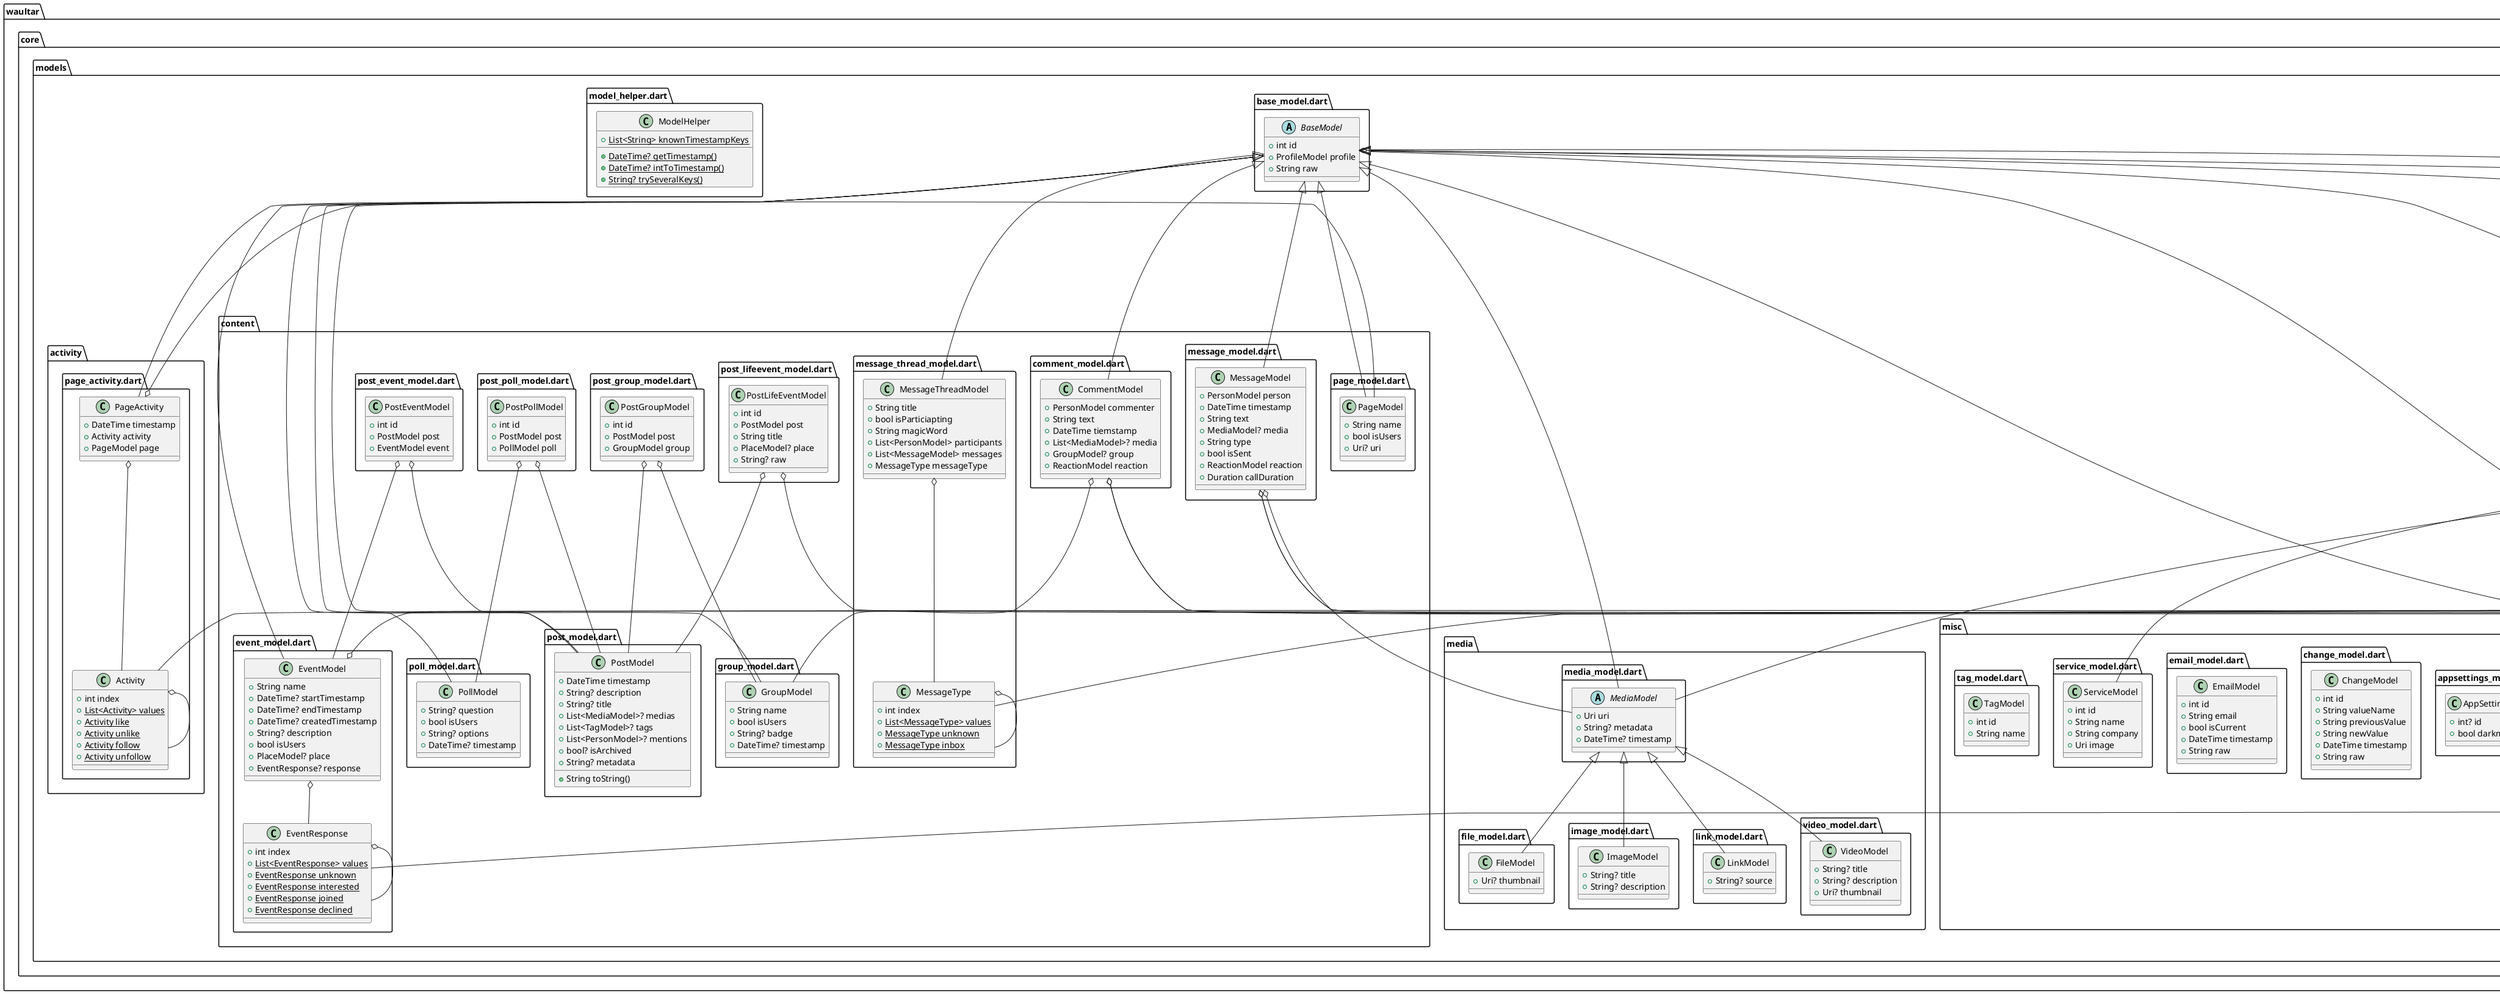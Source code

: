 @startuml
set namespaceSeparator ::

class "waultar::core::models::activity::page_activity.dart::PageActivity" {
  +DateTime timestamp
  +Activity activity
  +PageModel page
}

"waultar::core::models::activity::page_activity.dart::PageActivity" o-- "waultar::core::models::activity::page_activity.dart::Activity"
"waultar::core::models::activity::page_activity.dart::PageActivity" o-- "waultar::core::models::content::page_model.dart::PageModel"
"waultar::core::models::base_model.dart::BaseModel" <|-- "waultar::core::models::activity::page_activity.dart::PageActivity"

class "waultar::core::models::activity::page_activity.dart::Activity" {
  +int index
  {static} +List<Activity> values
  {static} +Activity like
  {static} +Activity unlike
  {static} +Activity follow
  {static} +Activity unfollow
}

"waultar::core::models::activity::page_activity.dart::Activity" o-- "waultar::core::models::activity::page_activity.dart::Activity"
"dart::core::Enum" <|-- "waultar::core::models::activity::page_activity.dart::Activity"

abstract class "waultar::core::models::base_model.dart::BaseModel" {
  +int id
  +ProfileModel profile
  +String raw
}

"waultar::core::models::base_model.dart::BaseModel" o-- "waultar::core::models::profile::profile_model.dart::ProfileModel"

class "waultar::core::models::content::comment_model.dart::CommentModel" {
  +PersonModel commenter
  +String text
  +DateTime tiemstamp
  +List<MediaModel>? media
  +GroupModel? group
  +ReactionModel reaction
}

"waultar::core::models::content::comment_model.dart::CommentModel" o-- "waultar::core::models::misc::person_model.dart::PersonModel"
"waultar::core::models::content::comment_model.dart::CommentModel" o-- "waultar::core::models::content::group_model.dart::GroupModel"
"waultar::core::models::content::comment_model.dart::CommentModel" o-- "waultar::core::models::misc::reaction_model.dart::ReactionModel"
"waultar::core::models::base_model.dart::BaseModel" <|-- "waultar::core::models::content::comment_model.dart::CommentModel"

class "waultar::core::models::content::event_model.dart::EventModel" {
  +String name
  +DateTime? startTimestamp
  +DateTime? endTimestamp
  +DateTime? createdTimestamp
  +String? description
  +bool isUsers
  +PlaceModel? place
  +EventResponse? response
}

"waultar::core::models::content::event_model.dart::EventModel" o-- "waultar::core::models::misc::place_model.dart::PlaceModel"
"waultar::core::models::content::event_model.dart::EventModel" o-- "waultar::core::models::content::event_model.dart::EventResponse"
"waultar::core::models::base_model.dart::BaseModel" <|-- "waultar::core::models::content::event_model.dart::EventModel"

class "waultar::core::models::content::event_model.dart::EventResponse" {
  +int index
  {static} +List<EventResponse> values
  {static} +EventResponse unknown
  {static} +EventResponse interested
  {static} +EventResponse joined
  {static} +EventResponse declined
}

"waultar::core::models::content::event_model.dart::EventResponse" o-- "waultar::core::models::content::event_model.dart::EventResponse"
"dart::core::Enum" <|-- "waultar::core::models::content::event_model.dart::EventResponse"

class "waultar::core::models::content::group_model.dart::GroupModel" {
  +String name
  +bool isUsers
  +String? badge
  +DateTime? timestamp
}

"waultar::core::models::base_model.dart::BaseModel" <|-- "waultar::core::models::content::group_model.dart::GroupModel"

class "waultar::core::models::content::message_model.dart::MessageModel" {
  +PersonModel person
  +DateTime timestamp
  +String text
  +MediaModel? media
  +String type
  +bool isSent
  +ReactionModel reaction
  +Duration callDuration
}

"waultar::core::models::content::message_model.dart::MessageModel" o-- "waultar::core::models::misc::person_model.dart::PersonModel"
"waultar::core::models::content::message_model.dart::MessageModel" o-- "waultar::core::models::media::media_model.dart::MediaModel"
"waultar::core::models::content::message_model.dart::MessageModel" o-- "waultar::core::models::misc::reaction_model.dart::ReactionModel"
"waultar::core::models::base_model.dart::BaseModel" <|-- "waultar::core::models::content::message_model.dart::MessageModel"

class "waultar::core::models::content::message_thread_model.dart::MessageThreadModel" {
  +String title
  +bool isParticiapting
  +String magicWord
  +List<PersonModel> participants
  +List<MessageModel> messages
  +MessageType messageType
}

"waultar::core::models::content::message_thread_model.dart::MessageThreadModel" o-- "waultar::core::models::content::message_thread_model.dart::MessageType"
"waultar::core::models::base_model.dart::BaseModel" <|-- "waultar::core::models::content::message_thread_model.dart::MessageThreadModel"

class "waultar::core::models::content::message_thread_model.dart::MessageType" {
  +int index
  {static} +List<MessageType> values
  {static} +MessageType unknown
  {static} +MessageType inbox
}

"waultar::core::models::content::message_thread_model.dart::MessageType" o-- "waultar::core::models::content::message_thread_model.dart::MessageType"
"dart::core::Enum" <|-- "waultar::core::models::content::message_thread_model.dart::MessageType"

class "waultar::core::models::content::page_model.dart::PageModel" {
  +String name
  +bool isUsers
  +Uri? uri
}

"waultar::core::models::base_model.dart::BaseModel" <|-- "waultar::core::models::content::page_model.dart::PageModel"

class "waultar::core::models::content::poll_model.dart::PollModel" {
  +String? question
  +bool isUsers
  +String? options
  +DateTime? timestamp
}

"waultar::core::models::base_model.dart::BaseModel" <|-- "waultar::core::models::content::poll_model.dart::PollModel"

class "waultar::core::models::content::post_event_model.dart::PostEventModel" {
  +int id
  +PostModel post
  +EventModel event
}

"waultar::core::models::content::post_event_model.dart::PostEventModel" o-- "waultar::core::models::content::post_model.dart::PostModel"
"waultar::core::models::content::post_event_model.dart::PostEventModel" o-- "waultar::core::models::content::event_model.dart::EventModel"

class "waultar::core::models::content::post_group_model.dart::PostGroupModel" {
  +int id
  +PostModel post
  +GroupModel group
}

"waultar::core::models::content::post_group_model.dart::PostGroupModel" o-- "waultar::core::models::content::post_model.dart::PostModel"
"waultar::core::models::content::post_group_model.dart::PostGroupModel" o-- "waultar::core::models::content::group_model.dart::GroupModel"

class "waultar::core::models::content::post_lifeevent_model.dart::PostLifeEventModel" {
  +int id
  +PostModel post
  +String title
  +PlaceModel? place
  +String? raw
}

"waultar::core::models::content::post_lifeevent_model.dart::PostLifeEventModel" o-- "waultar::core::models::content::post_model.dart::PostModel"
"waultar::core::models::content::post_lifeevent_model.dart::PostLifeEventModel" o-- "waultar::core::models::misc::place_model.dart::PlaceModel"

class "waultar::core::models::content::post_model.dart::PostModel" {
  +DateTime timestamp
  +String? description
  +String? title
  +List<MediaModel>? medias
  +List<TagModel>? tags
  +List<PersonModel>? mentions
  +bool? isArchived
  +String? metadata
  +String toString()
}

"waultar::core::models::base_model.dart::BaseModel" <|-- "waultar::core::models::content::post_model.dart::PostModel"

class "waultar::core::models::content::post_poll_model.dart::PostPollModel" {
  +int id
  +PostModel post
  +PollModel poll
}

"waultar::core::models::content::post_poll_model.dart::PostPollModel" o-- "waultar::core::models::content::post_model.dart::PostModel"
"waultar::core::models::content::post_poll_model.dart::PostPollModel" o-- "waultar::core::models::content::poll_model.dart::PollModel"

class "waultar::core::models::media::file_model.dart::FileModel" {
  +Uri? thumbnail
}

"waultar::core::models::media::media_model.dart::MediaModel" <|-- "waultar::core::models::media::file_model.dart::FileModel"

class "waultar::core::models::media::image_model.dart::ImageModel" {
  +String? title
  +String? description
}

"waultar::core::models::media::media_model.dart::MediaModel" <|-- "waultar::core::models::media::image_model.dart::ImageModel"

class "waultar::core::models::media::link_model.dart::LinkModel" {
  +String? source
}

"waultar::core::models::media::media_model.dart::MediaModel" <|-- "waultar::core::models::media::link_model.dart::LinkModel"

abstract class "waultar::core::models::media::media_model.dart::MediaModel" {
  +Uri uri
  +String? metadata
  +DateTime? timestamp
}

"waultar::core::models::base_model.dart::BaseModel" <|-- "waultar::core::models::media::media_model.dart::MediaModel"

class "waultar::core::models::media::video_model.dart::VideoModel" {
  +String? title
  +String? description
  +Uri? thumbnail
}

"waultar::core::models::media::media_model.dart::MediaModel" <|-- "waultar::core::models::media::video_model.dart::VideoModel"

class "waultar::core::models::misc::activity_model.dart::ActivityModel" {
  +int id
  +DateTime timestamp
  +String raw
}

class "waultar::core::models::misc::appsettings_model.dart::AppSettingsModel" {
  +int? id
  +bool darkmode
}

class "waultar::core::models::misc::change_model.dart::ChangeModel" {
  +int id
  +String valueName
  +String previousValue
  +String newValue
  +DateTime timestamp
  +String raw
}

class "waultar::core::models::misc::coordinate_model.dart::CoordinateModel" {
  +int id
  +double longitude
  +double latitude
}

class "waultar::core::models::misc::email_model.dart::EmailModel" {
  +int id
  +String email
  +bool isCurrent
  +DateTime timestamp
  +String raw
}

class "waultar::core::models::misc::person_model.dart::PersonModel" {
  +String name
  +Uri? uri
}

"waultar::core::models::base_model.dart::BaseModel" <|-- "waultar::core::models::misc::person_model.dart::PersonModel"

class "waultar::core::models::misc::place_model.dart::PlaceModel" {
  +String name
  +String? address
  +CoordinateModel? coordinate
  +Uri? uri
}

"waultar::core::models::misc::place_model.dart::PlaceModel" o-- "waultar::core::models::misc::coordinate_model.dart::CoordinateModel"
"waultar::core::models::base_model.dart::BaseModel" <|-- "waultar::core::models::misc::place_model.dart::PlaceModel"

class "waultar::core::models::misc::reaction_model.dart::ReactionModel" {
  +String reaction
}

"waultar::core::models::base_model.dart::BaseModel" <|-- "waultar::core::models::misc::reaction_model.dart::ReactionModel"

class "waultar::core::models::misc::service_model.dart::ServiceModel" {
  +int id
  +String name
  +String company
  +Uri image
}

class "waultar::core::models::misc::tag_model.dart::TagModel" {
  +int id
  +String name
}

class "waultar::core::models::model_helper.dart::ModelHelper" {
  {static} +List<String> knownTimestampKeys
  {static} +DateTime? getTimestamp()
  {static} +DateTime? intToTimestamp()
  {static} +String? trySeveralKeys()
}

class "waultar::core::models::profile::follow_model.dart::FollowModel" {
  +PersonModel person
  +FollowType followType
  +DateTime timestamp
}

"waultar::core::models::profile::follow_model.dart::FollowModel" o-- "waultar::core::models::misc::person_model.dart::PersonModel"
"waultar::core::models::profile::follow_model.dart::FollowModel" o-- "waultar::core::models::profile::follow_model.dart::FollowType"
"waultar::core::models::base_model.dart::BaseModel" <|-- "waultar::core::models::profile::follow_model.dart::FollowModel"

class "waultar::core::models::profile::follow_model.dart::FollowType" {
  +int index
  {static} +List<FollowType> values
  {static} +FollowType unknown
  {static} +FollowType follower
  {static} +FollowType following
}

"waultar::core::models::profile::follow_model.dart::FollowType" o-- "waultar::core::models::profile::follow_model.dart::FollowType"
"dart::core::Enum" <|-- "waultar::core::models::profile::follow_model.dart::FollowType"

class "waultar::core::models::profile::friend_model.dart::FriendModel" {
  +PersonModel friend
  +FriendType friendType
  +DateTime timestamp
}

"waultar::core::models::profile::friend_model.dart::FriendModel" o-- "waultar::core::models::misc::person_model.dart::PersonModel"
"waultar::core::models::profile::friend_model.dart::FriendModel" o-- "waultar::core::models::profile::friend_model.dart::FriendType"
"waultar::core::models::base_model.dart::BaseModel" <|-- "waultar::core::models::profile::friend_model.dart::FriendModel"

class "waultar::core::models::profile::friend_model.dart::FriendType" {
  +int index
  {static} +List<FriendType> values
  {static} +FriendType unknown
  {static} +FriendType friend
  {static} +FriendType deleted
  {static} +FriendType rejected
  {static} +FriendType sentRequest
}

"waultar::core::models::profile::friend_model.dart::FriendType" o-- "waultar::core::models::profile::friend_model.dart::FriendType"
"dart::core::Enum" <|-- "waultar::core::models::profile::friend_model.dart::FriendType"

class "waultar::core::models::profile::profile_model.dart::ProfileModel" {
  +int id
  +ServiceModel service
  +Uri uri
  +String? username
  +String fullName
  +MediaModel? profilePicture
  +List<String>? otherNames
  +List<EmailModel> emails
  +String? gender
  +String? bio
  +String? currentCity
  +List<String>? phoneNumbers
  +bool? isPhoneConfirmed
  +DateTime createdTimestamp
  +bool? isPrivate
  +List<String>? websites
  +DateTime? dateOfBirth
  +String? bloodInfo
  +String? friendPeerGroup
  +List<ChangeModel>? changes
  +List<ActivityModel> activities
  +String? eligibility
  +List<String>? metadata
  +String raw
  {static} -dynamic _tempData
  {static} +dynamic instagramDataValuesHelper()
}

"waultar::core::models::profile::profile_model.dart::ProfileModel" o-- "waultar::core::models::misc::service_model.dart::ServiceModel"
"waultar::core::models::profile::profile_model.dart::ProfileModel" o-- "waultar::core::models::media::media_model.dart::MediaModel"


@endumlid
  +ServiceModel service
  +Uri uri
  +String? username
  +String fullName
  +MediaModel? profilePicture
  +List<String>? otherNames
  +List<EmailModel> emails
  +String? gender
  +String? bio
  +String? currentCity
  +List<String>? phoneNumbers
  +bool? isPhoneConfirmed
  +DateTime createdTimestamp
  +bool? isPrivate
  +List<String>? websites
  +DateTime? dateOfBirth
  +String? bloodInfo
  +String? friendPeerGroup
  +List<ChangeModel>? changes
  +List<ActivityModel> activities
  +String? eligibility
  +List<String>? metadata
  +String raw
  {static} -dynamic _tempData
  {static} +dynamic instagramDataValuesHelper()
}

"waultar::core::models::profile::profile_model.dart::ProfileModel" o-- "waultar::core::models::misc::service_model.dart::ServiceModel"
"waultar::core::models::profile::profile_model.dart::ProfileModel" o-- "waultar::core::models::media::media_model.dart::MediaModel"


@enduml